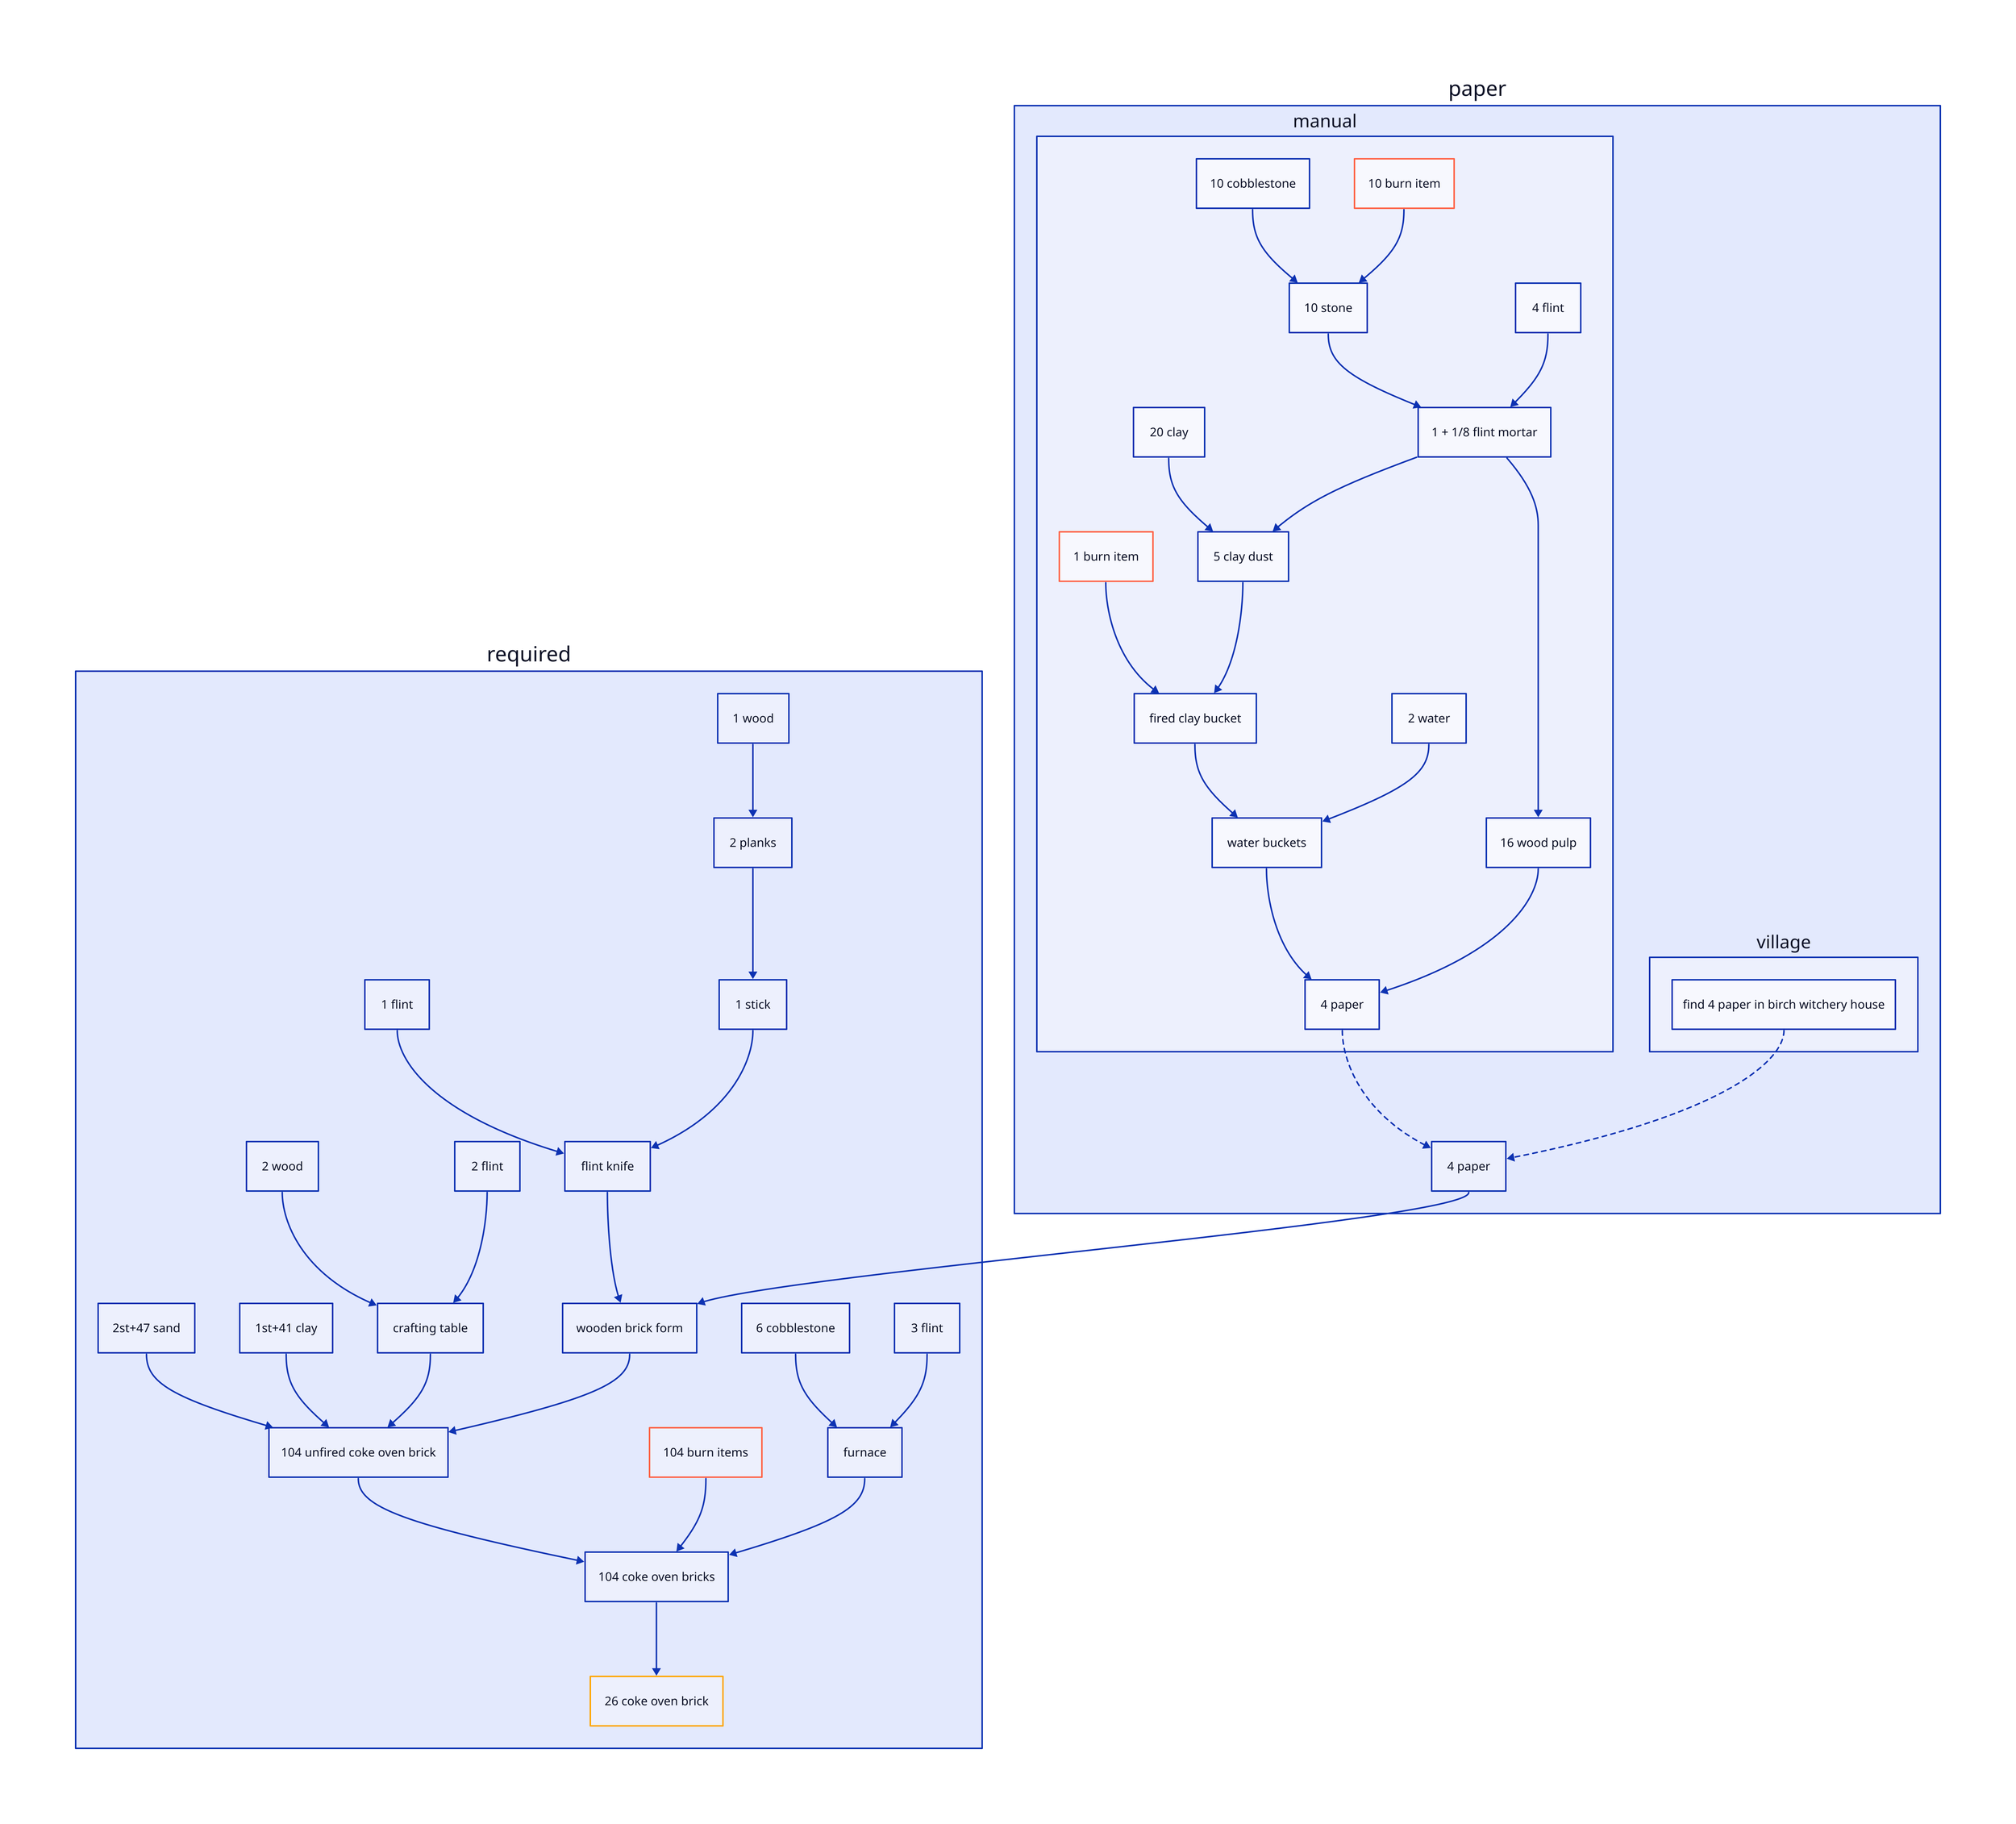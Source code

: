 required {
    sand: 2st+47 sand
    clay: 1st+41 clay
    form: wooden brick form
    unfired: 104 unfired coke oven brick
    burn: 104 burn items {
        style: { stroke: tomato }
    }
    cokebrick: 104 coke oven bricks
    cokeoven: 26 coke oven brick {
        style: { stroke: orange }
    }
    crafting: crafting table
    wood: 2 wood
    flint: 2 flint
    knife: flint knife
    knifeflint: 1 flint
    stick: 1 stick
    plank: 2 planks
    stickwood: 1 wood
    furnace
    cobble: 6 cobblestone
    furnaceflint: 3 flint

    sand -> unfired
    clay -> unfired
    form -> unfired
    unfired -> cokebrick
    burn -> cokebrick
    cokebrick -> cokeoven
    wood -> crafting
    flint -> crafting
    crafting -> unfired
    knife -> form
    knifeflint -> knife
    stick -> knife
    plank -> stick
    stickwood -> plank
    furnace -> cokebrick
    cobble -> furnace
    furnaceflint -> furnace
}

paper {
    paper: 4 paper
    manual {
        woodpulp: 16 wood pulp
        bucket: fired clay bucket
        burn: 1 burn item {
            style: { stroke: tomato }
        }
        claydust: 5 clay dust
        clay: 20 clay
        paper: 4 paper
        water: 2 water
        mortar: 1 + 1/8 flint mortar
        cobblestone: 10 cobblestone
        stoneburn: 10 burn item {
            style: { stroke: tomato }
        }
        stone: 10 stone
        flint: 4 flint
        filledbucket: water buckets

        clay -> claydust
        claydust -> bucket
        burn -> bucket
        water -> filledbucket
        bucket -> filledbucket
        woodpulp -> paper
        filledbucket -> paper
        stone -> mortar
        flint -> mortar
        mortar -> claydust
        cobblestone -> stone
        stoneburn -> stone
        mortar -> woodpulp
    }
    village {
        paper: find 4 paper in birch witchery house
    }
    manual.paper -> paper {
        style: { stroke-dash: 3 }
    }
    village.paper -> paper {
        style: { stroke-dash: 3 }
    }
}

paper.paper -> required.form